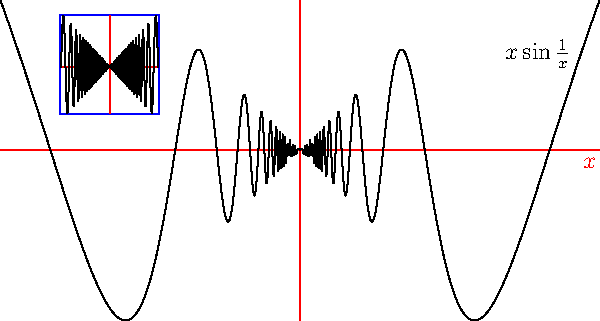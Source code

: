 import graph;
size(300,0);

real f(real x) {return (x != 0.0) ? x * sin(1.0 / x) : 0.0;}
pair F(real x) {return (x,f(x));}

xaxis("$x$",red);
yaxis(red);
draw(graph(f,-1.2/pi,1.2/pi,1000));
label("$x\sin\frac{1}{x}$",F(1.1/pi),NW);

picture pic;
size(pic,50,IgnoreAspect);
xaxis(pic,red);
yaxis(pic,red);
draw(pic,graph(pic,f,-0.1/pi,0.1/pi,1000));
attach(bbox(pic,blue),point(N+0.85W),10SE);

